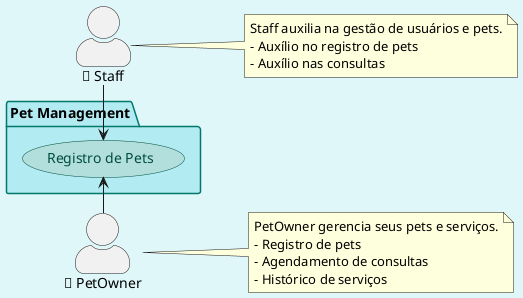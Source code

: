 @startuml
'https://plantuml.com/use-case-diagram
left to right direction
skinparam backgroundColor #E0F7FA
skinparam packageBackgroundColor #B2EBF2
skinparam packageBorderColor #00796B
skinparam actorStyle awesome
skinparam usecase {
    BackgroundColor #B2DFDB
    BorderColor #004D40
    FontColor #004D40
}
hide empty description

actor PetOwner as "👤 PetOwner"
actor Staff as "👤 Staff"

package "Pet Management" {
    PetOwner -> (Registro de Pets)
    Staff -> (Registro de Pets)
}

note right of PetOwner
    PetOwner gerencia seus pets e serviços.
    - Registro de pets
    - Agendamento de consultas
    - Histórico de serviços
end note

note right of Staff
    Staff auxilia na gestão de usuários e pets.
    - Auxílio no registro de pets
    - Auxílio nas consultas
end note

@enduml